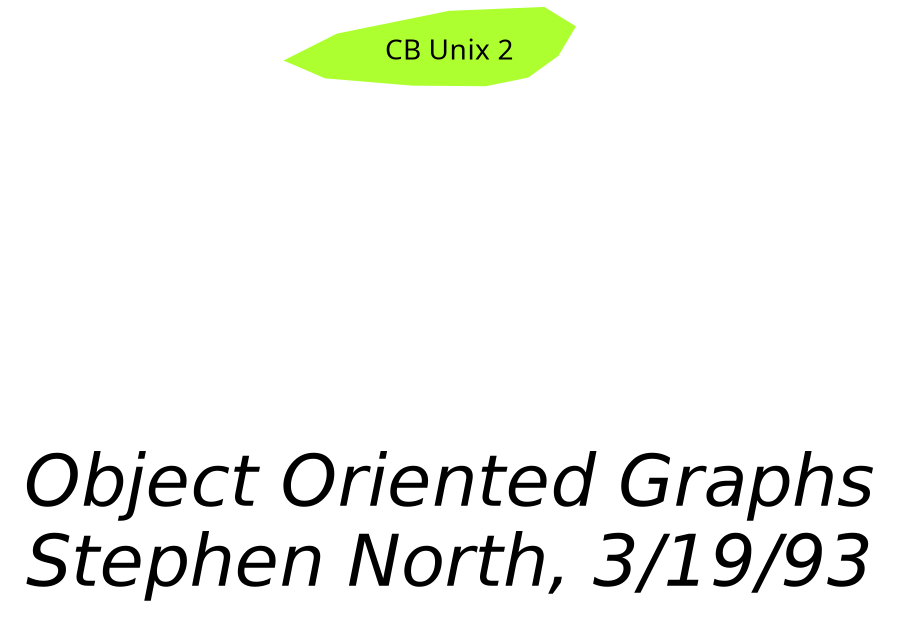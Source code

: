 digraph "unix" {
	graph [	fontname = "Helvetica-Oblique",
		fontsize = 36,
		label = "\n\n\n\nObject Oriented Graphs\nStephen North, 3/19/93",
		size = "6,6" ];
	node [	shape = polygon,
		sides = 4,
		distortion = "0.0",
		orientation = "0.0",
		skew = "0.0",
		color = blue,
		style = filled,
		fontname = "Helvetica-Outline" ];
	"CB Unix 2" [sides=10, distortion="0.851818", orientation=32, skew="-0.020120", color=greenyellow];
}
